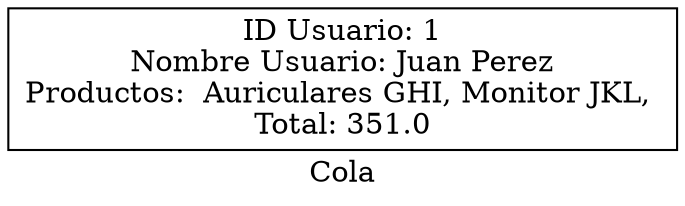 digraph G {
    rankdir="RL";
    label="Cola";
    node[shape=box];
Nodo0 [label="ID Usuario: 1\nNombre Usuario: Juan Perez\nProductos:  Auriculares GHI, Monitor JKL, \nTotal: 351.0"];


}
